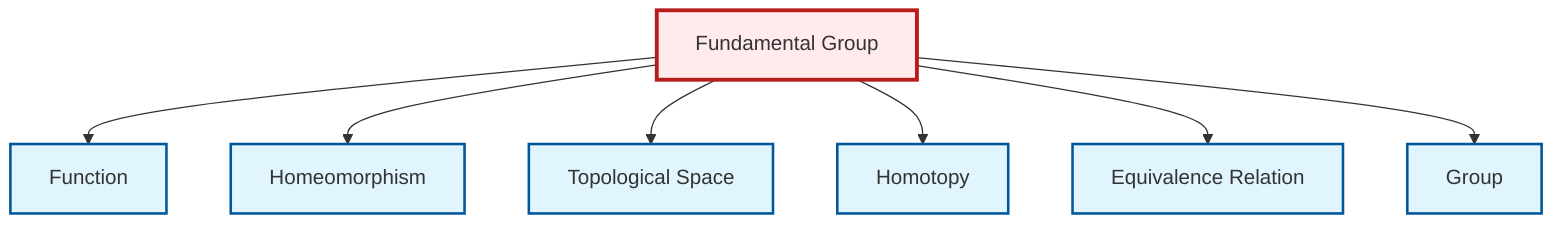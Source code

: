 graph TD
    classDef definition fill:#e1f5fe,stroke:#01579b,stroke-width:2px
    classDef theorem fill:#f3e5f5,stroke:#4a148c,stroke-width:2px
    classDef axiom fill:#fff3e0,stroke:#e65100,stroke-width:2px
    classDef example fill:#e8f5e9,stroke:#1b5e20,stroke-width:2px
    classDef current fill:#ffebee,stroke:#b71c1c,stroke-width:3px
    def-topological-space["Topological Space"]:::definition
    def-equivalence-relation["Equivalence Relation"]:::definition
    def-function["Function"]:::definition
    def-fundamental-group["Fundamental Group"]:::definition
    def-homeomorphism["Homeomorphism"]:::definition
    def-homotopy["Homotopy"]:::definition
    def-group["Group"]:::definition
    def-fundamental-group --> def-function
    def-fundamental-group --> def-homeomorphism
    def-fundamental-group --> def-topological-space
    def-fundamental-group --> def-homotopy
    def-fundamental-group --> def-equivalence-relation
    def-fundamental-group --> def-group
    class def-fundamental-group current